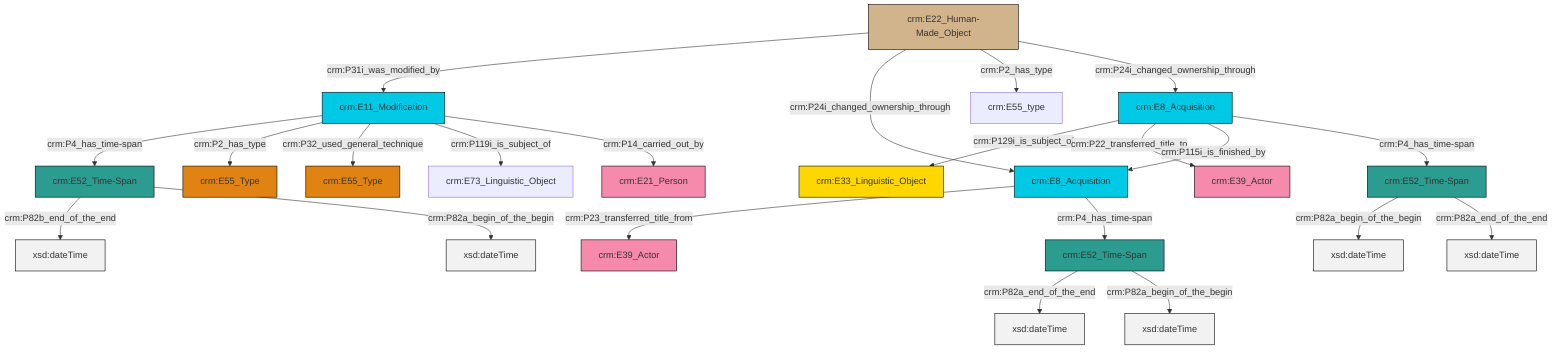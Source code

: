 graph TD
classDef Literal fill:#f2f2f2,stroke:#000000;
classDef CRM_Entity fill:#FFFFFF,stroke:#000000;
classDef Temporal_Entity fill:#00C9E6, stroke:#000000;
classDef Type fill:#E18312, stroke:#000000;
classDef Time-Span fill:#2C9C91, stroke:#000000;
classDef Appellation fill:#FFEB7F, stroke:#000000;
classDef Place fill:#008836, stroke:#000000;
classDef Persistent_Item fill:#B266B2, stroke:#000000;
classDef Conceptual_Object fill:#FFD700, stroke:#000000;
classDef Physical_Thing fill:#D2B48C, stroke:#000000;
classDef Actor fill:#f58aad, stroke:#000000;
classDef PC_Classes fill:#4ce600, stroke:#000000;
classDef Multi fill:#cccccc,stroke:#000000;

0["crm:E52_Time-Span"]:::Time-Span -->|crm:P82a_end_of_the_end| 1[xsd:dateTime]:::Literal
2["crm:E11_Modification"]:::Temporal_Entity -->|crm:P4_has_time-span| 3["crm:E52_Time-Span"]:::Time-Span
3["crm:E52_Time-Span"]:::Time-Span -->|crm:P82b_end_of_the_end| 4[xsd:dateTime]:::Literal
2["crm:E11_Modification"]:::Temporal_Entity -->|crm:P2_has_type| 5["crm:E55_Type"]:::Type
0["crm:E52_Time-Span"]:::Time-Span -->|crm:P82a_begin_of_the_begin| 6[xsd:dateTime]:::Literal
7["crm:E8_Acquisition"]:::Temporal_Entity -->|crm:P23_transferred_title_from| 8["crm:E39_Actor"]:::Actor
11["crm:E52_Time-Span"]:::Time-Span -->|crm:P82a_begin_of_the_begin| 12[xsd:dateTime]:::Literal
11["crm:E52_Time-Span"]:::Time-Span -->|crm:P82a_end_of_the_end| 15[xsd:dateTime]:::Literal
2["crm:E11_Modification"]:::Temporal_Entity -->|crm:P32_used_general_technique| 16["crm:E55_Type"]:::Type
22["crm:E8_Acquisition"]:::Temporal_Entity -->|crm:P129i_is_subject_of| 18["crm:E33_Linguistic_Object"]:::Conceptual_Object
2["crm:E11_Modification"]:::Temporal_Entity -->|crm:P119i_is_subject_of| 24["crm:E73_Linguistic_Object"]:::Default
13["crm:E22_Human-Made_Object"]:::Physical_Thing -->|crm:P31i_was_modified_by| 2["crm:E11_Modification"]:::Temporal_Entity
7["crm:E8_Acquisition"]:::Temporal_Entity -->|crm:P4_has_time-span| 0["crm:E52_Time-Span"]:::Time-Span
22["crm:E8_Acquisition"]:::Temporal_Entity -->|crm:P22_transferred_title_to| 28["crm:E39_Actor"]:::Actor
22["crm:E8_Acquisition"]:::Temporal_Entity -->|crm:P115i_is_finished_by| 7["crm:E8_Acquisition"]:::Temporal_Entity
3["crm:E52_Time-Span"]:::Time-Span -->|crm:P82a_begin_of_the_begin| 32[xsd:dateTime]:::Literal
13["crm:E22_Human-Made_Object"]:::Physical_Thing -->|crm:P24i_changed_ownership_through| 7["crm:E8_Acquisition"]:::Temporal_Entity
2["crm:E11_Modification"]:::Temporal_Entity -->|crm:P14_carried_out_by| 9["crm:E21_Person"]:::Actor
13["crm:E22_Human-Made_Object"]:::Physical_Thing -->|crm:P2_has_type| 20["crm:E55_type"]:::Default
22["crm:E8_Acquisition"]:::Temporal_Entity -->|crm:P4_has_time-span| 11["crm:E52_Time-Span"]:::Time-Span
13["crm:E22_Human-Made_Object"]:::Physical_Thing -->|crm:P24i_changed_ownership_through| 22["crm:E8_Acquisition"]:::Temporal_Entity